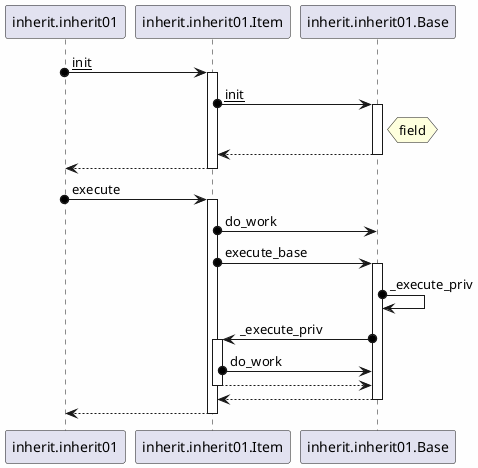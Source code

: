 @startuml

skinparam backgroundColor #FEFEFE


inherit.inherit01 o-> inherit.inherit01.Item : __init__
activate inherit.inherit01.Item
  inherit.inherit01.Item o-> inherit.inherit01.Base : __init__
  activate inherit.inherit01.Base
    hnote right of inherit.inherit01.Base
    field
    endnote
  inherit.inherit01.Base --> inherit.inherit01.Item
  deactivate inherit.inherit01.Base

inherit.inherit01.Item --> inherit.inherit01
deactivate inherit.inherit01.Item

inherit.inherit01 o-> inherit.inherit01.Item : execute
activate inherit.inherit01.Item
  inherit.inherit01.Item o-> inherit.inherit01.Base : do_work
  inherit.inherit01.Item o-> inherit.inherit01.Base : execute_base
  activate inherit.inherit01.Base
    inherit.inherit01.Base o-> inherit.inherit01.Base : _execute_priv
    inherit.inherit01.Base o-> inherit.inherit01.Item : _execute_priv
    activate inherit.inherit01.Item
      inherit.inherit01.Item o-> inherit.inherit01.Base : do_work
    inherit.inherit01.Item --> inherit.inherit01.Base
    deactivate inherit.inherit01.Item

  inherit.inherit01.Base --> inherit.inherit01.Item
  deactivate inherit.inherit01.Base

inherit.inherit01.Item --> inherit.inherit01
deactivate inherit.inherit01.Item


@enduml
